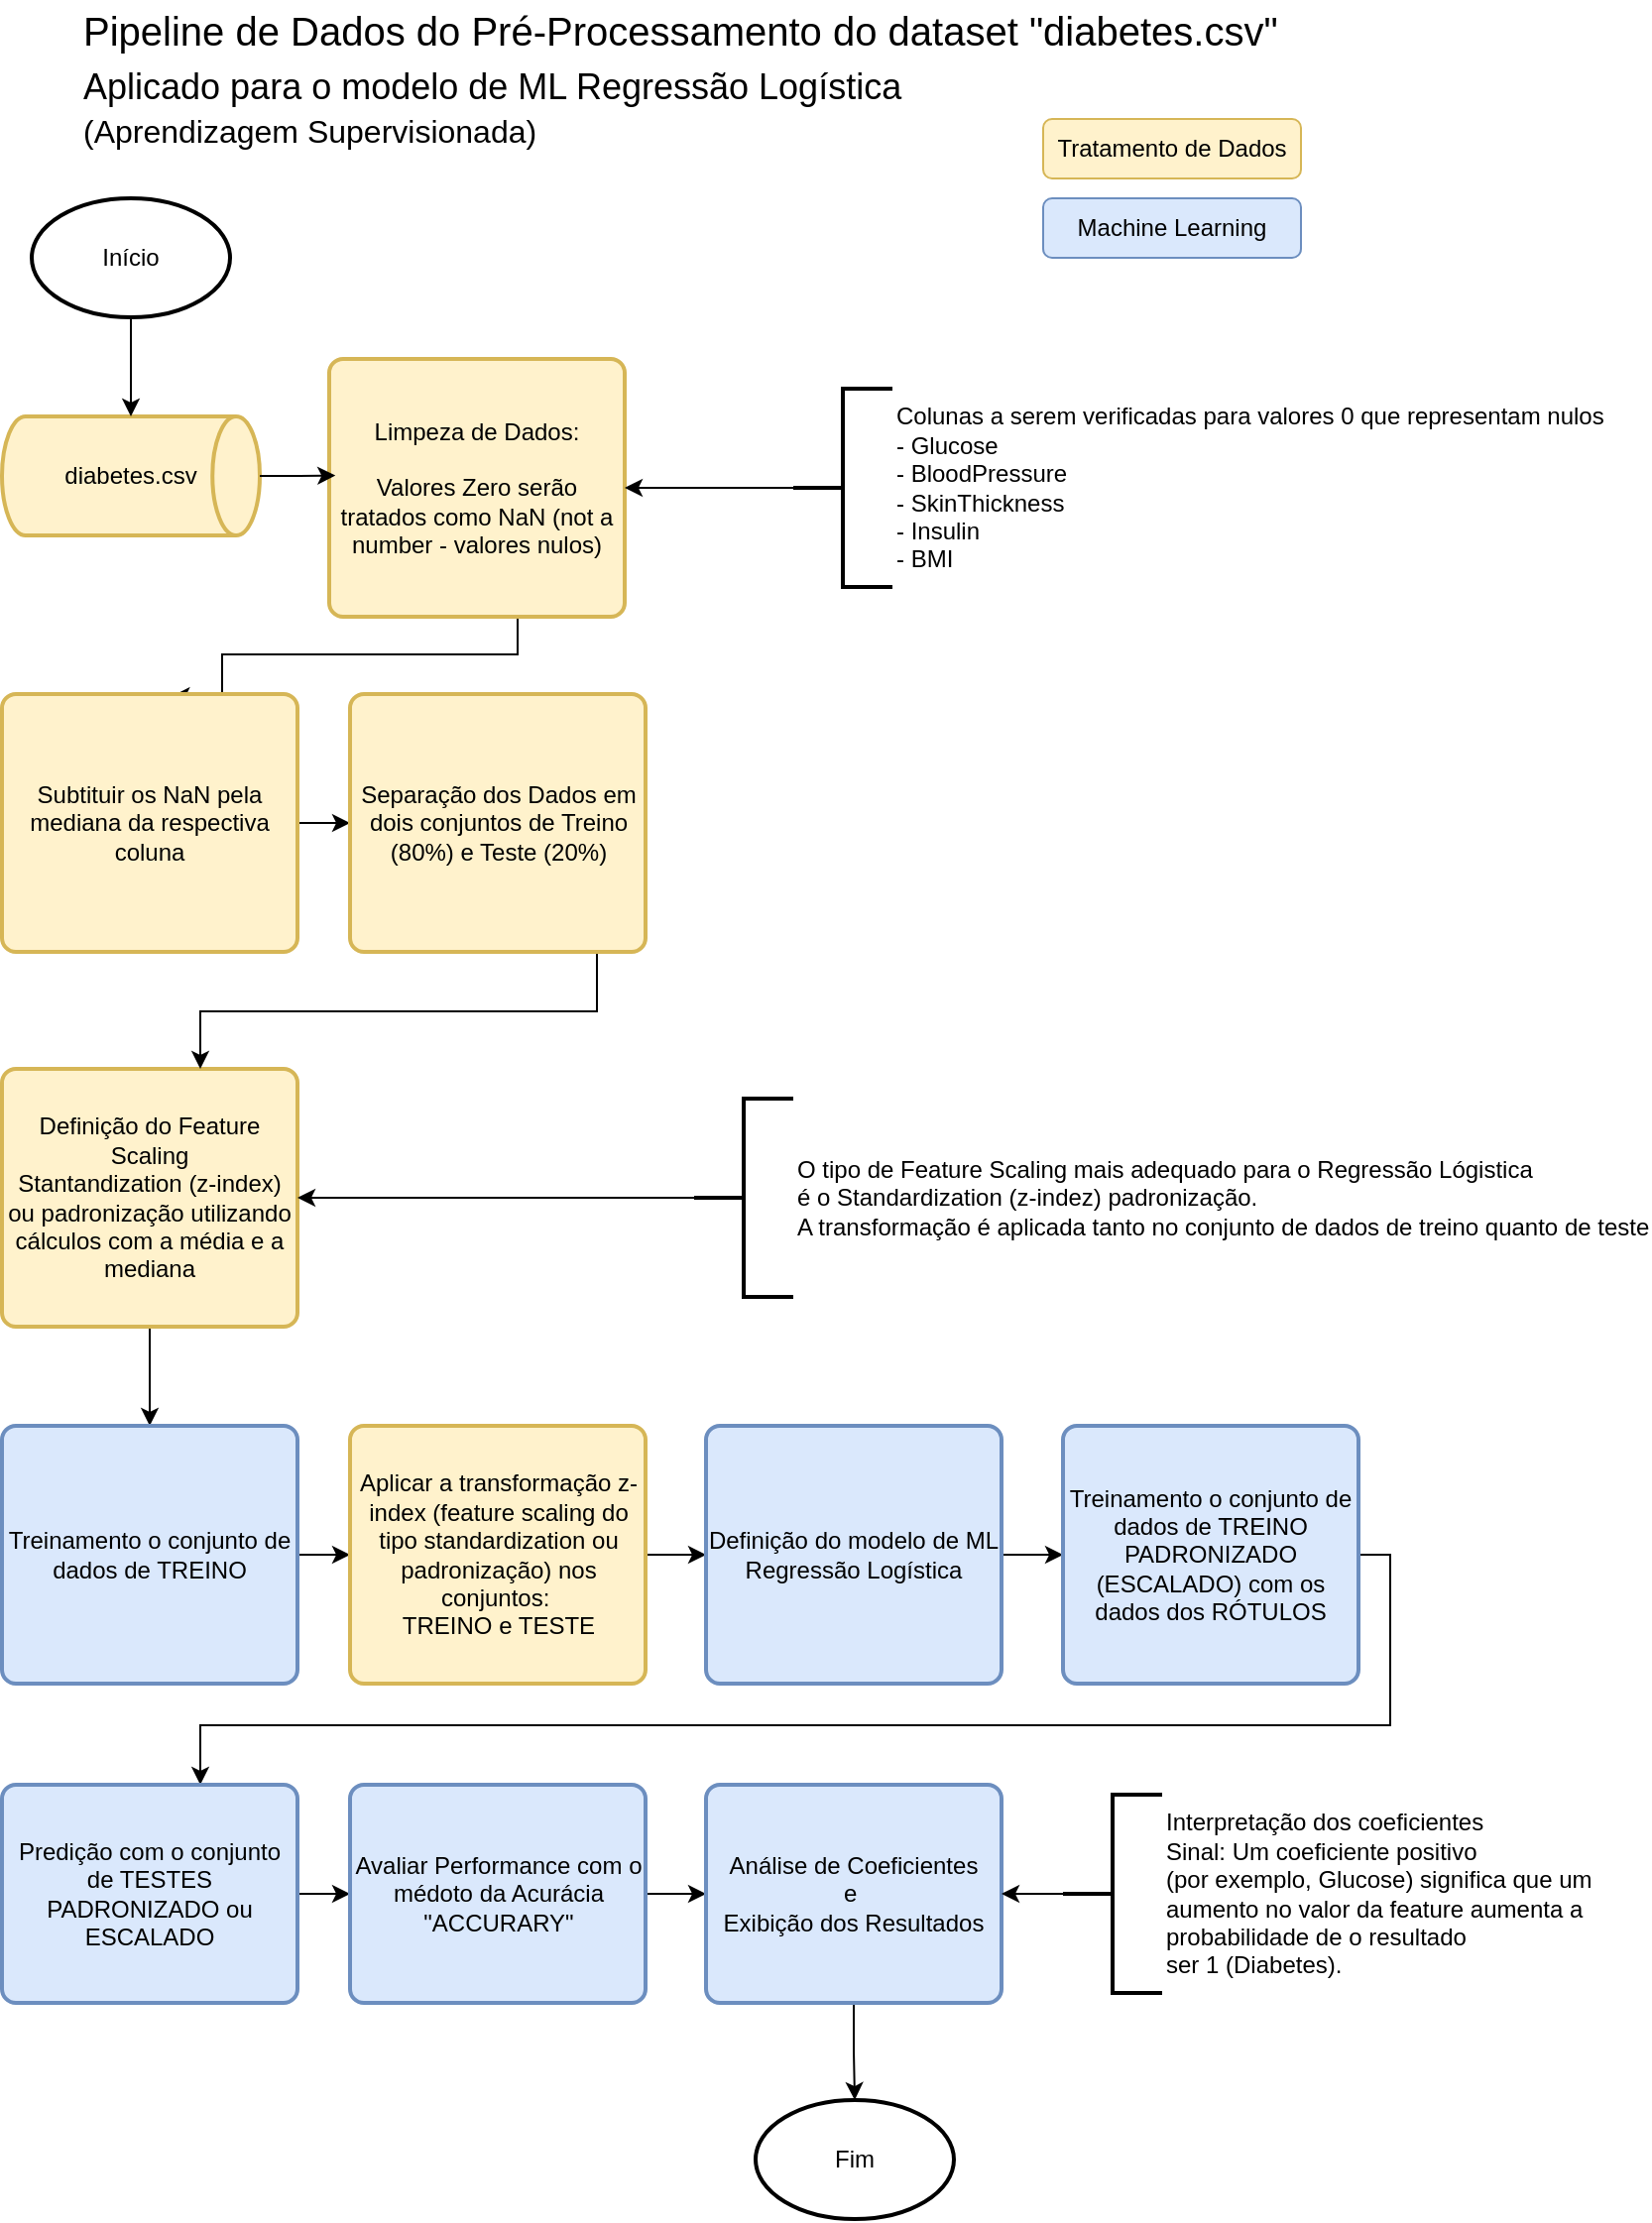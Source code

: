 <mxfile version="28.2.5">
  <diagram name="Página-1" id="mTNVW8l8MWmtWuZvynor">
    <mxGraphModel dx="1426" dy="791" grid="1" gridSize="10" guides="1" tooltips="1" connect="1" arrows="1" fold="1" page="1" pageScale="1" pageWidth="827" pageHeight="1169" math="0" shadow="0">
      <root>
        <mxCell id="0" />
        <mxCell id="1" parent="0" />
        <mxCell id="aEE6XXP3drZddaAjEtbC-1" value="diabetes.csv" style="strokeWidth=2;html=1;shape=mxgraph.flowchart.direct_data;whiteSpace=wrap;fillColor=#fff2cc;strokeColor=#d6b656;" vertex="1" parent="1">
          <mxGeometry x="15" y="240" width="130" height="60" as="geometry" />
        </mxCell>
        <mxCell id="aEE6XXP3drZddaAjEtbC-10" style="edgeStyle=orthogonalEdgeStyle;rounded=0;orthogonalLoop=1;jettySize=auto;html=1;" edge="1" parent="1" source="aEE6XXP3drZddaAjEtbC-2" target="aEE6XXP3drZddaAjEtbC-1">
          <mxGeometry relative="1" as="geometry" />
        </mxCell>
        <mxCell id="aEE6XXP3drZddaAjEtbC-2" value="Início" style="strokeWidth=2;html=1;shape=mxgraph.flowchart.start_1;whiteSpace=wrap;" vertex="1" parent="1">
          <mxGeometry x="30" y="130" width="100" height="60" as="geometry" />
        </mxCell>
        <mxCell id="aEE6XXP3drZddaAjEtbC-3" value="Pipeline de Dados do Pré-Processamento do dataset &quot;diabetes.csv&quot;" style="text;strokeColor=none;fillColor=none;align=left;verticalAlign=middle;spacingLeft=4;spacingRight=4;overflow=hidden;points=[[0,0.5],[1,0.5]];portConstraint=eastwest;rotatable=0;whiteSpace=wrap;html=1;fontSize=20;" vertex="1" parent="1">
          <mxGeometry x="50" y="30" width="620" height="30" as="geometry" />
        </mxCell>
        <mxCell id="aEE6XXP3drZddaAjEtbC-26" style="edgeStyle=orthogonalEdgeStyle;rounded=0;orthogonalLoop=1;jettySize=auto;html=1;entryX=0.575;entryY=0.008;entryDx=0;entryDy=0;entryPerimeter=0;" edge="1" parent="1" source="aEE6XXP3drZddaAjEtbC-4" target="aEE6XXP3drZddaAjEtbC-12">
          <mxGeometry relative="1" as="geometry">
            <mxPoint x="220" y="410" as="targetPoint" />
            <Array as="points">
              <mxPoint x="275" y="360" />
              <mxPoint x="126" y="360" />
            </Array>
          </mxGeometry>
        </mxCell>
        <mxCell id="aEE6XXP3drZddaAjEtbC-4" value="Limpeza de Dados:&lt;br&gt;&lt;br&gt;Valores Zero serão tratados como NaN (not a number - valores nulos)" style="rounded=1;whiteSpace=wrap;html=1;absoluteArcSize=1;arcSize=14;strokeWidth=2;fillColor=#fff2cc;strokeColor=#d6b656;" vertex="1" parent="1">
          <mxGeometry x="180" y="211" width="149" height="130" as="geometry" />
        </mxCell>
        <mxCell id="aEE6XXP3drZddaAjEtbC-5" value="Aplicado para o modelo de ML Regressão Logística &lt;br&gt;&lt;font style=&quot;font-size: 16px;&quot;&gt;(Aprendizagem Supervisionada)&lt;/font&gt;" style="text;strokeColor=none;fillColor=none;align=left;verticalAlign=middle;spacingLeft=4;spacingRight=4;overflow=hidden;points=[[0,0.5],[1,0.5]];portConstraint=eastwest;rotatable=0;whiteSpace=wrap;html=1;fontSize=18;" vertex="1" parent="1">
          <mxGeometry x="50" y="60" width="620" height="50" as="geometry" />
        </mxCell>
        <mxCell id="aEE6XXP3drZddaAjEtbC-25" style="edgeStyle=orthogonalEdgeStyle;rounded=0;orthogonalLoop=1;jettySize=auto;html=1;entryX=1;entryY=0.5;entryDx=0;entryDy=0;" edge="1" parent="1" source="aEE6XXP3drZddaAjEtbC-7" target="aEE6XXP3drZddaAjEtbC-4">
          <mxGeometry relative="1" as="geometry" />
        </mxCell>
        <mxCell id="aEE6XXP3drZddaAjEtbC-7" value="&lt;div&gt;Colunas a serem verificadas para valores 0 que representam nulos&lt;/div&gt;&lt;div&gt;- Glucose&lt;/div&gt;&lt;div&gt;- BloodPressure&lt;/div&gt;&lt;div&gt;- SkinThickness&lt;/div&gt;&lt;div&gt;- Insulin&lt;/div&gt;&lt;div&gt;- BMI&lt;/div&gt;" style="strokeWidth=2;html=1;shape=mxgraph.flowchart.annotation_2;align=left;labelPosition=right;pointerEvents=1;" vertex="1" parent="1">
          <mxGeometry x="414" y="226" width="50" height="100" as="geometry" />
        </mxCell>
        <mxCell id="aEE6XXP3drZddaAjEtbC-20" value="" style="edgeStyle=orthogonalEdgeStyle;rounded=0;orthogonalLoop=1;jettySize=auto;html=1;" edge="1" parent="1" source="aEE6XXP3drZddaAjEtbC-12" target="aEE6XXP3drZddaAjEtbC-19">
          <mxGeometry relative="1" as="geometry" />
        </mxCell>
        <mxCell id="aEE6XXP3drZddaAjEtbC-12" value="Subtituir os NaN pela mediana da respectiva coluna" style="rounded=1;whiteSpace=wrap;html=1;absoluteArcSize=1;arcSize=14;strokeWidth=2;fillColor=#fff2cc;strokeColor=#d6b656;" vertex="1" parent="1">
          <mxGeometry x="15" y="380" width="149" height="130" as="geometry" />
        </mxCell>
        <mxCell id="aEE6XXP3drZddaAjEtbC-31" value="" style="edgeStyle=orthogonalEdgeStyle;rounded=0;orthogonalLoop=1;jettySize=auto;html=1;" edge="1" parent="1" source="aEE6XXP3drZddaAjEtbC-14" target="aEE6XXP3drZddaAjEtbC-22">
          <mxGeometry relative="1" as="geometry" />
        </mxCell>
        <mxCell id="aEE6XXP3drZddaAjEtbC-14" value="Definição do Feature Scaling&lt;br&gt;Stantandization (z-index) ou padronização utilizando cálculos com a média e a mediana" style="rounded=1;whiteSpace=wrap;html=1;absoluteArcSize=1;arcSize=14;strokeWidth=2;fillColor=#fff2cc;strokeColor=#d6b656;" vertex="1" parent="1">
          <mxGeometry x="15" y="569" width="149" height="130" as="geometry" />
        </mxCell>
        <mxCell id="aEE6XXP3drZddaAjEtbC-29" style="edgeStyle=orthogonalEdgeStyle;rounded=0;orthogonalLoop=1;jettySize=auto;html=1;" edge="1" parent="1" source="aEE6XXP3drZddaAjEtbC-16" target="aEE6XXP3drZddaAjEtbC-14">
          <mxGeometry relative="1" as="geometry" />
        </mxCell>
        <mxCell id="aEE6XXP3drZddaAjEtbC-16" value="O tipo de Feature Scaling mais adequado para o Regressão Lógistica&amp;nbsp;&lt;div&gt;é o Standardization (z-indez) padronização.&lt;div&gt;A transformação é aplicada tanto no conjunto de dados de treino quanto de teste&lt;/div&gt;&lt;/div&gt;" style="strokeWidth=2;html=1;shape=mxgraph.flowchart.annotation_2;align=left;labelPosition=right;pointerEvents=1;" vertex="1" parent="1">
          <mxGeometry x="364" y="584" width="50" height="100" as="geometry" />
        </mxCell>
        <mxCell id="aEE6XXP3drZddaAjEtbC-21" style="edgeStyle=orthogonalEdgeStyle;rounded=0;orthogonalLoop=1;jettySize=auto;html=1;" edge="1" parent="1" source="aEE6XXP3drZddaAjEtbC-19" target="aEE6XXP3drZddaAjEtbC-14">
          <mxGeometry relative="1" as="geometry">
            <Array as="points">
              <mxPoint x="315" y="540" />
              <mxPoint x="115" y="540" />
            </Array>
          </mxGeometry>
        </mxCell>
        <mxCell id="aEE6XXP3drZddaAjEtbC-19" value="Separação dos Dados em dois conjuntos de Treino (80%) e Teste (20%)" style="rounded=1;whiteSpace=wrap;html=1;absoluteArcSize=1;arcSize=14;strokeWidth=2;fillColor=#fff2cc;strokeColor=#d6b656;" vertex="1" parent="1">
          <mxGeometry x="190.5" y="380" width="149" height="130" as="geometry" />
        </mxCell>
        <mxCell id="aEE6XXP3drZddaAjEtbC-28" value="" style="edgeStyle=orthogonalEdgeStyle;rounded=0;orthogonalLoop=1;jettySize=auto;html=1;" edge="1" parent="1" source="aEE6XXP3drZddaAjEtbC-22" target="aEE6XXP3drZddaAjEtbC-27">
          <mxGeometry relative="1" as="geometry" />
        </mxCell>
        <mxCell id="aEE6XXP3drZddaAjEtbC-22" value="Treinamento o conjunto de dados de TREINO" style="rounded=1;whiteSpace=wrap;html=1;absoluteArcSize=1;arcSize=14;strokeWidth=2;fillColor=#dae8fc;strokeColor=#6c8ebf;" vertex="1" parent="1">
          <mxGeometry x="15" y="749" width="149" height="130" as="geometry" />
        </mxCell>
        <mxCell id="aEE6XXP3drZddaAjEtbC-24" style="edgeStyle=orthogonalEdgeStyle;rounded=0;orthogonalLoop=1;jettySize=auto;html=1;entryX=0.021;entryY=0.452;entryDx=0;entryDy=0;entryPerimeter=0;" edge="1" parent="1" source="aEE6XXP3drZddaAjEtbC-1" target="aEE6XXP3drZddaAjEtbC-4">
          <mxGeometry relative="1" as="geometry" />
        </mxCell>
        <mxCell id="aEE6XXP3drZddaAjEtbC-33" value="" style="edgeStyle=orthogonalEdgeStyle;rounded=0;orthogonalLoop=1;jettySize=auto;html=1;" edge="1" parent="1" source="aEE6XXP3drZddaAjEtbC-27" target="aEE6XXP3drZddaAjEtbC-32">
          <mxGeometry relative="1" as="geometry" />
        </mxCell>
        <mxCell id="aEE6XXP3drZddaAjEtbC-27" value="Aplicar a transformação z-index (feature scaling do tipo standardization ou padronização) nos conjuntos:&amp;nbsp;&lt;div&gt;TREINO e TESTE&lt;/div&gt;" style="rounded=1;whiteSpace=wrap;html=1;absoluteArcSize=1;arcSize=14;strokeWidth=2;fillColor=#fff2cc;strokeColor=#d6b656;" vertex="1" parent="1">
          <mxGeometry x="190.5" y="749" width="149" height="130" as="geometry" />
        </mxCell>
        <mxCell id="aEE6XXP3drZddaAjEtbC-35" value="" style="edgeStyle=orthogonalEdgeStyle;rounded=0;orthogonalLoop=1;jettySize=auto;html=1;" edge="1" parent="1" source="aEE6XXP3drZddaAjEtbC-32" target="aEE6XXP3drZddaAjEtbC-34">
          <mxGeometry relative="1" as="geometry" />
        </mxCell>
        <mxCell id="aEE6XXP3drZddaAjEtbC-32" value="Definição do modelo de ML Regressão Logística" style="rounded=1;whiteSpace=wrap;html=1;absoluteArcSize=1;arcSize=14;strokeWidth=2;fillColor=#dae8fc;strokeColor=#6c8ebf;" vertex="1" parent="1">
          <mxGeometry x="370" y="749" width="149" height="130" as="geometry" />
        </mxCell>
        <mxCell id="aEE6XXP3drZddaAjEtbC-37" value="" style="edgeStyle=orthogonalEdgeStyle;rounded=0;orthogonalLoop=1;jettySize=auto;html=1;" edge="1" parent="1" source="aEE6XXP3drZddaAjEtbC-34" target="aEE6XXP3drZddaAjEtbC-36">
          <mxGeometry relative="1" as="geometry">
            <Array as="points">
              <mxPoint x="715" y="900" />
              <mxPoint x="115" y="900" />
            </Array>
          </mxGeometry>
        </mxCell>
        <mxCell id="aEE6XXP3drZddaAjEtbC-34" value="Treinamento o conjunto de dados de TREINO PADRONIZADO (ESCALADO) com os dados dos RÓTULOS" style="rounded=1;whiteSpace=wrap;html=1;absoluteArcSize=1;arcSize=14;strokeWidth=2;fillColor=#dae8fc;strokeColor=#6c8ebf;" vertex="1" parent="1">
          <mxGeometry x="550" y="749" width="149" height="130" as="geometry" />
        </mxCell>
        <mxCell id="aEE6XXP3drZddaAjEtbC-39" value="" style="edgeStyle=orthogonalEdgeStyle;rounded=0;orthogonalLoop=1;jettySize=auto;html=1;" edge="1" parent="1" source="aEE6XXP3drZddaAjEtbC-36" target="aEE6XXP3drZddaAjEtbC-38">
          <mxGeometry relative="1" as="geometry" />
        </mxCell>
        <mxCell id="aEE6XXP3drZddaAjEtbC-36" value="Predição com o conjunto de TESTES PADRONIZADO ou ESCALADO" style="rounded=1;whiteSpace=wrap;html=1;absoluteArcSize=1;arcSize=14;strokeWidth=2;fillColor=#dae8fc;strokeColor=#6c8ebf;" vertex="1" parent="1">
          <mxGeometry x="15" y="930" width="149" height="110" as="geometry" />
        </mxCell>
        <mxCell id="aEE6XXP3drZddaAjEtbC-41" value="" style="edgeStyle=orthogonalEdgeStyle;rounded=0;orthogonalLoop=1;jettySize=auto;html=1;" edge="1" parent="1" source="aEE6XXP3drZddaAjEtbC-38" target="aEE6XXP3drZddaAjEtbC-40">
          <mxGeometry relative="1" as="geometry" />
        </mxCell>
        <mxCell id="aEE6XXP3drZddaAjEtbC-38" value="Avaliar Performance com o médoto da Acurácia &quot;ACCURARY&quot;" style="rounded=1;whiteSpace=wrap;html=1;absoluteArcSize=1;arcSize=14;strokeWidth=2;fillColor=#dae8fc;strokeColor=#6c8ebf;" vertex="1" parent="1">
          <mxGeometry x="190.5" y="930" width="149" height="110" as="geometry" />
        </mxCell>
        <mxCell id="aEE6XXP3drZddaAjEtbC-45" value="" style="edgeStyle=orthogonalEdgeStyle;rounded=0;orthogonalLoop=1;jettySize=auto;html=1;" edge="1" parent="1" source="aEE6XXP3drZddaAjEtbC-40" target="aEE6XXP3drZddaAjEtbC-44">
          <mxGeometry relative="1" as="geometry" />
        </mxCell>
        <mxCell id="aEE6XXP3drZddaAjEtbC-40" value="Análise de Coeficientes&lt;div&gt;e&amp;nbsp;&lt;/div&gt;&lt;div&gt;Exibição dos Resultados&lt;/div&gt;" style="rounded=1;whiteSpace=wrap;html=1;absoluteArcSize=1;arcSize=14;strokeWidth=2;fillColor=#dae8fc;strokeColor=#6c8ebf;" vertex="1" parent="1">
          <mxGeometry x="370" y="930" width="149" height="110" as="geometry" />
        </mxCell>
        <mxCell id="aEE6XXP3drZddaAjEtbC-43" value="" style="edgeStyle=orthogonalEdgeStyle;rounded=0;orthogonalLoop=1;jettySize=auto;html=1;" edge="1" parent="1" source="aEE6XXP3drZddaAjEtbC-42" target="aEE6XXP3drZddaAjEtbC-40">
          <mxGeometry relative="1" as="geometry" />
        </mxCell>
        <mxCell id="aEE6XXP3drZddaAjEtbC-42" value="&lt;br&gt;Interpretação dos coeficientes&lt;div&gt;Sinal: Um coeficiente positivo&amp;nbsp;&lt;/div&gt;&lt;div&gt;(por exemplo, Glucose) significa que um&amp;nbsp;&lt;/div&gt;&lt;div&gt;aumento no valor da feature aumenta a&amp;nbsp;&lt;/div&gt;&lt;div&gt;probabilidade de o resultado&amp;nbsp;&lt;/div&gt;&lt;div&gt;ser 1 (Diabetes).&lt;br&gt;&lt;div&gt;&lt;br&gt;&lt;/div&gt;&lt;/div&gt;" style="strokeWidth=2;html=1;shape=mxgraph.flowchart.annotation_2;align=left;labelPosition=right;pointerEvents=1;" vertex="1" parent="1">
          <mxGeometry x="550" y="935" width="50" height="100" as="geometry" />
        </mxCell>
        <mxCell id="aEE6XXP3drZddaAjEtbC-44" value="Fim" style="strokeWidth=2;html=1;shape=mxgraph.flowchart.start_1;whiteSpace=wrap;" vertex="1" parent="1">
          <mxGeometry x="395" y="1089" width="100" height="60" as="geometry" />
        </mxCell>
        <mxCell id="aEE6XXP3drZddaAjEtbC-46" value="Tratamento de Dados" style="rounded=1;whiteSpace=wrap;html=1;fillColor=#fff2cc;strokeColor=#d6b656;" vertex="1" parent="1">
          <mxGeometry x="540" y="90" width="130" height="30" as="geometry" />
        </mxCell>
        <mxCell id="aEE6XXP3drZddaAjEtbC-48" value="Machine Learning" style="rounded=1;whiteSpace=wrap;html=1;fillColor=#dae8fc;strokeColor=#6c8ebf;" vertex="1" parent="1">
          <mxGeometry x="540" y="130" width="130" height="30" as="geometry" />
        </mxCell>
      </root>
    </mxGraphModel>
  </diagram>
</mxfile>
